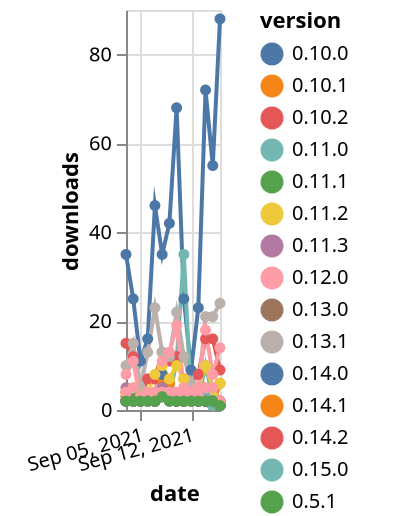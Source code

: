 {"$schema": "https://vega.github.io/schema/vega-lite/v5.json", "description": "A simple bar chart with embedded data.", "data": {"values": [{"date": "2021-09-03", "total": 5220, "delta": 2, "version": "0.11.3"}, {"date": "2021-09-04", "total": 5223, "delta": 3, "version": "0.11.3"}, {"date": "2021-09-05", "total": 5225, "delta": 2, "version": "0.11.3"}, {"date": "2021-09-06", "total": 5227, "delta": 2, "version": "0.11.3"}, {"date": "2021-09-07", "total": 5229, "delta": 2, "version": "0.11.3"}, {"date": "2021-09-08", "total": 5233, "delta": 4, "version": "0.11.3"}, {"date": "2021-09-09", "total": 5237, "delta": 4, "version": "0.11.3"}, {"date": "2021-09-10", "total": 5239, "delta": 2, "version": "0.11.3"}, {"date": "2021-09-11", "total": 5241, "delta": 2, "version": "0.11.3"}, {"date": "2021-09-12", "total": 5243, "delta": 2, "version": "0.11.3"}, {"date": "2021-09-13", "total": 5245, "delta": 2, "version": "0.11.3"}, {"date": "2021-09-14", "total": 5247, "delta": 2, "version": "0.11.3"}, {"date": "2021-09-15", "total": 5249, "delta": 2, "version": "0.11.3"}, {"date": "2021-09-16", "total": 5250, "delta": 1, "version": "0.11.3"}, {"date": "2021-09-03", "total": 1664, "delta": 35, "version": "1.5.2"}, {"date": "2021-09-04", "total": 1689, "delta": 25, "version": "1.5.2"}, {"date": "2021-09-05", "total": 1700, "delta": 11, "version": "1.5.2"}, {"date": "2021-09-06", "total": 1716, "delta": 16, "version": "1.5.2"}, {"date": "2021-09-07", "total": 1762, "delta": 46, "version": "1.5.2"}, {"date": "2021-09-08", "total": 1797, "delta": 35, "version": "1.5.2"}, {"date": "2021-09-09", "total": 1839, "delta": 42, "version": "1.5.2"}, {"date": "2021-09-10", "total": 1907, "delta": 68, "version": "1.5.2"}, {"date": "2021-09-11", "total": 1932, "delta": 25, "version": "1.5.2"}, {"date": "2021-09-12", "total": 1941, "delta": 9, "version": "1.5.2"}, {"date": "2021-09-13", "total": 1964, "delta": 23, "version": "1.5.2"}, {"date": "2021-09-14", "total": 2036, "delta": 72, "version": "1.5.2"}, {"date": "2021-09-15", "total": 2091, "delta": 55, "version": "1.5.2"}, {"date": "2021-09-16", "total": 2179, "delta": 88, "version": "1.5.2"}, {"date": "2021-09-03", "total": 13736, "delta": 4, "version": "1.1.0"}, {"date": "2021-09-04", "total": 13739, "delta": 3, "version": "1.1.0"}, {"date": "2021-09-05", "total": 13741, "delta": 2, "version": "1.1.0"}, {"date": "2021-09-06", "total": 13743, "delta": 2, "version": "1.1.0"}, {"date": "2021-09-07", "total": 13747, "delta": 4, "version": "1.1.0"}, {"date": "2021-09-08", "total": 13752, "delta": 5, "version": "1.1.0"}, {"date": "2021-09-09", "total": 13755, "delta": 3, "version": "1.1.0"}, {"date": "2021-09-10", "total": 13766, "delta": 11, "version": "1.1.0"}, {"date": "2021-09-11", "total": 13801, "delta": 35, "version": "1.1.0"}, {"date": "2021-09-12", "total": 13803, "delta": 2, "version": "1.1.0"}, {"date": "2021-09-13", "total": 13805, "delta": 2, "version": "1.1.0"}, {"date": "2021-09-14", "total": 13815, "delta": 10, "version": "1.1.0"}, {"date": "2021-09-15", "total": 13818, "delta": 3, "version": "1.1.0"}, {"date": "2021-09-16", "total": 13824, "delta": 6, "version": "1.1.0"}, {"date": "2021-09-03", "total": 4779, "delta": 2, "version": "0.10.1"}, {"date": "2021-09-04", "total": 4781, "delta": 2, "version": "0.10.1"}, {"date": "2021-09-05", "total": 4783, "delta": 2, "version": "0.10.1"}, {"date": "2021-09-06", "total": 4785, "delta": 2, "version": "0.10.1"}, {"date": "2021-09-07", "total": 4787, "delta": 2, "version": "0.10.1"}, {"date": "2021-09-08", "total": 4790, "delta": 3, "version": "0.10.1"}, {"date": "2021-09-09", "total": 4793, "delta": 3, "version": "0.10.1"}, {"date": "2021-09-10", "total": 4795, "delta": 2, "version": "0.10.1"}, {"date": "2021-09-11", "total": 4797, "delta": 2, "version": "0.10.1"}, {"date": "2021-09-12", "total": 4799, "delta": 2, "version": "0.10.1"}, {"date": "2021-09-13", "total": 4801, "delta": 2, "version": "0.10.1"}, {"date": "2021-09-14", "total": 4803, "delta": 2, "version": "0.10.1"}, {"date": "2021-09-15", "total": 4806, "delta": 3, "version": "0.10.1"}, {"date": "2021-09-16", "total": 4807, "delta": 1, "version": "0.10.1"}, {"date": "2021-09-03", "total": 8647, "delta": 15, "version": "0.14.2"}, {"date": "2021-09-04", "total": 8659, "delta": 12, "version": "0.14.2"}, {"date": "2021-09-05", "total": 8662, "delta": 3, "version": "0.14.2"}, {"date": "2021-09-06", "total": 8669, "delta": 7, "version": "0.14.2"}, {"date": "2021-09-07", "total": 8676, "delta": 7, "version": "0.14.2"}, {"date": "2021-09-08", "total": 8689, "delta": 13, "version": "0.14.2"}, {"date": "2021-09-09", "total": 8700, "delta": 11, "version": "0.14.2"}, {"date": "2021-09-10", "total": 8712, "delta": 12, "version": "0.14.2"}, {"date": "2021-09-11", "total": 8719, "delta": 7, "version": "0.14.2"}, {"date": "2021-09-12", "total": 8725, "delta": 6, "version": "0.14.2"}, {"date": "2021-09-13", "total": 8733, "delta": 8, "version": "0.14.2"}, {"date": "2021-09-14", "total": 8749, "delta": 16, "version": "0.14.2"}, {"date": "2021-09-15", "total": 8765, "delta": 16, "version": "0.14.2"}, {"date": "2021-09-16", "total": 8774, "delta": 9, "version": "0.14.2"}, {"date": "2021-09-03", "total": 1741, "delta": 3, "version": "1.5.1"}, {"date": "2021-09-04", "total": 1743, "delta": 2, "version": "1.5.1"}, {"date": "2021-09-05", "total": 1745, "delta": 2, "version": "1.5.1"}, {"date": "2021-09-06", "total": 1747, "delta": 2, "version": "1.5.1"}, {"date": "2021-09-07", "total": 1749, "delta": 2, "version": "1.5.1"}, {"date": "2021-09-08", "total": 1752, "delta": 3, "version": "1.5.1"}, {"date": "2021-09-09", "total": 1757, "delta": 5, "version": "1.5.1"}, {"date": "2021-09-10", "total": 1760, "delta": 3, "version": "1.5.1"}, {"date": "2021-09-11", "total": 1765, "delta": 5, "version": "1.5.1"}, {"date": "2021-09-12", "total": 1767, "delta": 2, "version": "1.5.1"}, {"date": "2021-09-13", "total": 1769, "delta": 2, "version": "1.5.1"}, {"date": "2021-09-14", "total": 1773, "delta": 4, "version": "1.5.1"}, {"date": "2021-09-15", "total": 1774, "delta": 1, "version": "1.5.1"}, {"date": "2021-09-16", "total": 1776, "delta": 2, "version": "1.5.1"}, {"date": "2021-09-03", "total": 10161, "delta": 5, "version": "1.3.0"}, {"date": "2021-09-04", "total": 10164, "delta": 3, "version": "1.3.0"}, {"date": "2021-09-05", "total": 10166, "delta": 2, "version": "1.3.0"}, {"date": "2021-09-06", "total": 10169, "delta": 3, "version": "1.3.0"}, {"date": "2021-09-07", "total": 10171, "delta": 2, "version": "1.3.0"}, {"date": "2021-09-08", "total": 10174, "delta": 3, "version": "1.3.0"}, {"date": "2021-09-09", "total": 10178, "delta": 4, "version": "1.3.0"}, {"date": "2021-09-10", "total": 10180, "delta": 2, "version": "1.3.0"}, {"date": "2021-09-11", "total": 10182, "delta": 2, "version": "1.3.0"}, {"date": "2021-09-12", "total": 10184, "delta": 2, "version": "1.3.0"}, {"date": "2021-09-13", "total": 10187, "delta": 3, "version": "1.3.0"}, {"date": "2021-09-14", "total": 10190, "delta": 3, "version": "1.3.0"}, {"date": "2021-09-15", "total": 10193, "delta": 3, "version": "1.3.0"}, {"date": "2021-09-16", "total": 10195, "delta": 2, "version": "1.3.0"}, {"date": "2021-09-03", "total": 7203, "delta": 4, "version": "0.14.1"}, {"date": "2021-09-04", "total": 7207, "delta": 4, "version": "0.14.1"}, {"date": "2021-09-05", "total": 7209, "delta": 2, "version": "0.14.1"}, {"date": "2021-09-06", "total": 7212, "delta": 3, "version": "0.14.1"}, {"date": "2021-09-07", "total": 7215, "delta": 3, "version": "0.14.1"}, {"date": "2021-09-08", "total": 7222, "delta": 7, "version": "0.14.1"}, {"date": "2021-09-09", "total": 7228, "delta": 6, "version": "0.14.1"}, {"date": "2021-09-10", "total": 7231, "delta": 3, "version": "0.14.1"}, {"date": "2021-09-11", "total": 7233, "delta": 2, "version": "0.14.1"}, {"date": "2021-09-12", "total": 7235, "delta": 2, "version": "0.14.1"}, {"date": "2021-09-13", "total": 7238, "delta": 3, "version": "0.14.1"}, {"date": "2021-09-14", "total": 7243, "delta": 5, "version": "0.14.1"}, {"date": "2021-09-15", "total": 7244, "delta": 1, "version": "0.14.1"}, {"date": "2021-09-16", "total": 7250, "delta": 6, "version": "0.14.1"}, {"date": "2021-09-03", "total": 2724, "delta": 2, "version": "1.0.0"}, {"date": "2021-09-04", "total": 2726, "delta": 2, "version": "1.0.0"}, {"date": "2021-09-05", "total": 2728, "delta": 2, "version": "1.0.0"}, {"date": "2021-09-06", "total": 2730, "delta": 2, "version": "1.0.0"}, {"date": "2021-09-07", "total": 2732, "delta": 2, "version": "1.0.0"}, {"date": "2021-09-08", "total": 2735, "delta": 3, "version": "1.0.0"}, {"date": "2021-09-09", "total": 2738, "delta": 3, "version": "1.0.0"}, {"date": "2021-09-10", "total": 2740, "delta": 2, "version": "1.0.0"}, {"date": "2021-09-11", "total": 2742, "delta": 2, "version": "1.0.0"}, {"date": "2021-09-12", "total": 2744, "delta": 2, "version": "1.0.0"}, {"date": "2021-09-13", "total": 2746, "delta": 2, "version": "1.0.0"}, {"date": "2021-09-14", "total": 2748, "delta": 2, "version": "1.0.0"}, {"date": "2021-09-15", "total": 2750, "delta": 2, "version": "1.0.0"}, {"date": "2021-09-16", "total": 2751, "delta": 1, "version": "1.0.0"}, {"date": "2021-09-03", "total": 7586, "delta": 2, "version": "0.8.1"}, {"date": "2021-09-04", "total": 7589, "delta": 3, "version": "0.8.1"}, {"date": "2021-09-05", "total": 7591, "delta": 2, "version": "0.8.1"}, {"date": "2021-09-06", "total": 7593, "delta": 2, "version": "0.8.1"}, {"date": "2021-09-07", "total": 7595, "delta": 2, "version": "0.8.1"}, {"date": "2021-09-08", "total": 7599, "delta": 4, "version": "0.8.1"}, {"date": "2021-09-09", "total": 7602, "delta": 3, "version": "0.8.1"}, {"date": "2021-09-10", "total": 7604, "delta": 2, "version": "0.8.1"}, {"date": "2021-09-11", "total": 7606, "delta": 2, "version": "0.8.1"}, {"date": "2021-09-12", "total": 7608, "delta": 2, "version": "0.8.1"}, {"date": "2021-09-13", "total": 7610, "delta": 2, "version": "0.8.1"}, {"date": "2021-09-14", "total": 7612, "delta": 2, "version": "0.8.1"}, {"date": "2021-09-15", "total": 7614, "delta": 2, "version": "0.8.1"}, {"date": "2021-09-16", "total": 7615, "delta": 1, "version": "0.8.1"}, {"date": "2021-09-03", "total": 6610, "delta": 2, "version": "0.8.2"}, {"date": "2021-09-04", "total": 6612, "delta": 2, "version": "0.8.2"}, {"date": "2021-09-05", "total": 6614, "delta": 2, "version": "0.8.2"}, {"date": "2021-09-06", "total": 6616, "delta": 2, "version": "0.8.2"}, {"date": "2021-09-07", "total": 6618, "delta": 2, "version": "0.8.2"}, {"date": "2021-09-08", "total": 6622, "delta": 4, "version": "0.8.2"}, {"date": "2021-09-09", "total": 6626, "delta": 4, "version": "0.8.2"}, {"date": "2021-09-10", "total": 6628, "delta": 2, "version": "0.8.2"}, {"date": "2021-09-11", "total": 6630, "delta": 2, "version": "0.8.2"}, {"date": "2021-09-12", "total": 6632, "delta": 2, "version": "0.8.2"}, {"date": "2021-09-13", "total": 6634, "delta": 2, "version": "0.8.2"}, {"date": "2021-09-14", "total": 6636, "delta": 2, "version": "0.8.2"}, {"date": "2021-09-15", "total": 6638, "delta": 2, "version": "0.8.2"}, {"date": "2021-09-16", "total": 6639, "delta": 1, "version": "0.8.2"}, {"date": "2021-09-03", "total": 4047, "delta": 2, "version": "0.11.2"}, {"date": "2021-09-04", "total": 4049, "delta": 2, "version": "0.11.2"}, {"date": "2021-09-05", "total": 4051, "delta": 2, "version": "0.11.2"}, {"date": "2021-09-06", "total": 4053, "delta": 2, "version": "0.11.2"}, {"date": "2021-09-07", "total": 4055, "delta": 2, "version": "0.11.2"}, {"date": "2021-09-08", "total": 4058, "delta": 3, "version": "0.11.2"}, {"date": "2021-09-09", "total": 4060, "delta": 2, "version": "0.11.2"}, {"date": "2021-09-10", "total": 4063, "delta": 3, "version": "0.11.2"}, {"date": "2021-09-11", "total": 4065, "delta": 2, "version": "0.11.2"}, {"date": "2021-09-12", "total": 4067, "delta": 2, "version": "0.11.2"}, {"date": "2021-09-13", "total": 4069, "delta": 2, "version": "0.11.2"}, {"date": "2021-09-14", "total": 4071, "delta": 2, "version": "0.11.2"}, {"date": "2021-09-15", "total": 4073, "delta": 2, "version": "0.11.2"}, {"date": "2021-09-16", "total": 4074, "delta": 1, "version": "0.11.2"}, {"date": "2021-09-03", "total": 2595, "delta": 2, "version": "0.10.0"}, {"date": "2021-09-04", "total": 2597, "delta": 2, "version": "0.10.0"}, {"date": "2021-09-05", "total": 2599, "delta": 2, "version": "0.10.0"}, {"date": "2021-09-06", "total": 2601, "delta": 2, "version": "0.10.0"}, {"date": "2021-09-07", "total": 2603, "delta": 2, "version": "0.10.0"}, {"date": "2021-09-08", "total": 2606, "delta": 3, "version": "0.10.0"}, {"date": "2021-09-09", "total": 2609, "delta": 3, "version": "0.10.0"}, {"date": "2021-09-10", "total": 2611, "delta": 2, "version": "0.10.0"}, {"date": "2021-09-11", "total": 2613, "delta": 2, "version": "0.10.0"}, {"date": "2021-09-12", "total": 2615, "delta": 2, "version": "0.10.0"}, {"date": "2021-09-13", "total": 2617, "delta": 2, "version": "0.10.0"}, {"date": "2021-09-14", "total": 2619, "delta": 2, "version": "0.10.0"}, {"date": "2021-09-15", "total": 2621, "delta": 2, "version": "0.10.0"}, {"date": "2021-09-16", "total": 2622, "delta": 1, "version": "0.10.0"}, {"date": "2021-09-03", "total": 10589, "delta": 3, "version": "0.9.1"}, {"date": "2021-09-04", "total": 10593, "delta": 4, "version": "0.9.1"}, {"date": "2021-09-05", "total": 10595, "delta": 2, "version": "0.9.1"}, {"date": "2021-09-06", "total": 10597, "delta": 2, "version": "0.9.1"}, {"date": "2021-09-07", "total": 10599, "delta": 2, "version": "0.9.1"}, {"date": "2021-09-08", "total": 10603, "delta": 4, "version": "0.9.1"}, {"date": "2021-09-09", "total": 10609, "delta": 6, "version": "0.9.1"}, {"date": "2021-09-10", "total": 10611, "delta": 2, "version": "0.9.1"}, {"date": "2021-09-11", "total": 10613, "delta": 2, "version": "0.9.1"}, {"date": "2021-09-12", "total": 10615, "delta": 2, "version": "0.9.1"}, {"date": "2021-09-13", "total": 10617, "delta": 2, "version": "0.9.1"}, {"date": "2021-09-14", "total": 10620, "delta": 3, "version": "0.9.1"}, {"date": "2021-09-15", "total": 10622, "delta": 2, "version": "0.9.1"}, {"date": "2021-09-16", "total": 10623, "delta": 1, "version": "0.9.1"}, {"date": "2021-09-03", "total": 3300, "delta": 2, "version": "0.8.0"}, {"date": "2021-09-04", "total": 3302, "delta": 2, "version": "0.8.0"}, {"date": "2021-09-05", "total": 3304, "delta": 2, "version": "0.8.0"}, {"date": "2021-09-06", "total": 3306, "delta": 2, "version": "0.8.0"}, {"date": "2021-09-07", "total": 3308, "delta": 2, "version": "0.8.0"}, {"date": "2021-09-08", "total": 3312, "delta": 4, "version": "0.8.0"}, {"date": "2021-09-09", "total": 3314, "delta": 2, "version": "0.8.0"}, {"date": "2021-09-10", "total": 3316, "delta": 2, "version": "0.8.0"}, {"date": "2021-09-11", "total": 3318, "delta": 2, "version": "0.8.0"}, {"date": "2021-09-12", "total": 3320, "delta": 2, "version": "0.8.0"}, {"date": "2021-09-13", "total": 3322, "delta": 2, "version": "0.8.0"}, {"date": "2021-09-14", "total": 3324, "delta": 2, "version": "0.8.0"}, {"date": "2021-09-15", "total": 3326, "delta": 2, "version": "0.8.0"}, {"date": "2021-09-16", "total": 3327, "delta": 1, "version": "0.8.0"}, {"date": "2021-09-03", "total": 2182, "delta": 2, "version": "1.2.0"}, {"date": "2021-09-04", "total": 2185, "delta": 3, "version": "1.2.0"}, {"date": "2021-09-05", "total": 2187, "delta": 2, "version": "1.2.0"}, {"date": "2021-09-06", "total": 2190, "delta": 3, "version": "1.2.0"}, {"date": "2021-09-07", "total": 2192, "delta": 2, "version": "1.2.0"}, {"date": "2021-09-08", "total": 2196, "delta": 4, "version": "1.2.0"}, {"date": "2021-09-09", "total": 2199, "delta": 3, "version": "1.2.0"}, {"date": "2021-09-10", "total": 2201, "delta": 2, "version": "1.2.0"}, {"date": "2021-09-11", "total": 2203, "delta": 2, "version": "1.2.0"}, {"date": "2021-09-12", "total": 2205, "delta": 2, "version": "1.2.0"}, {"date": "2021-09-13", "total": 2207, "delta": 2, "version": "1.2.0"}, {"date": "2021-09-14", "total": 2209, "delta": 2, "version": "1.2.0"}, {"date": "2021-09-15", "total": 2211, "delta": 2, "version": "1.2.0"}, {"date": "2021-09-16", "total": 2212, "delta": 1, "version": "1.2.0"}, {"date": "2021-09-03", "total": 2463, "delta": 2, "version": "0.13.0"}, {"date": "2021-09-04", "total": 2465, "delta": 2, "version": "0.13.0"}, {"date": "2021-09-05", "total": 2467, "delta": 2, "version": "0.13.0"}, {"date": "2021-09-06", "total": 2469, "delta": 2, "version": "0.13.0"}, {"date": "2021-09-07", "total": 2471, "delta": 2, "version": "0.13.0"}, {"date": "2021-09-08", "total": 2476, "delta": 5, "version": "0.13.0"}, {"date": "2021-09-09", "total": 2480, "delta": 4, "version": "0.13.0"}, {"date": "2021-09-10", "total": 2482, "delta": 2, "version": "0.13.0"}, {"date": "2021-09-11", "total": 2484, "delta": 2, "version": "0.13.0"}, {"date": "2021-09-12", "total": 2486, "delta": 2, "version": "0.13.0"}, {"date": "2021-09-13", "total": 2488, "delta": 2, "version": "0.13.0"}, {"date": "2021-09-14", "total": 2490, "delta": 2, "version": "0.13.0"}, {"date": "2021-09-15", "total": 2491, "delta": 1, "version": "0.13.0"}, {"date": "2021-09-16", "total": 2492, "delta": 1, "version": "0.13.0"}, {"date": "2021-09-03", "total": 2652, "delta": 2, "version": "1.2.1"}, {"date": "2021-09-04", "total": 2654, "delta": 2, "version": "1.2.1"}, {"date": "2021-09-05", "total": 2656, "delta": 2, "version": "1.2.1"}, {"date": "2021-09-06", "total": 2658, "delta": 2, "version": "1.2.1"}, {"date": "2021-09-07", "total": 2660, "delta": 2, "version": "1.2.1"}, {"date": "2021-09-08", "total": 2663, "delta": 3, "version": "1.2.1"}, {"date": "2021-09-09", "total": 2667, "delta": 4, "version": "1.2.1"}, {"date": "2021-09-10", "total": 2670, "delta": 3, "version": "1.2.1"}, {"date": "2021-09-11", "total": 2672, "delta": 2, "version": "1.2.1"}, {"date": "2021-09-12", "total": 2674, "delta": 2, "version": "1.2.1"}, {"date": "2021-09-13", "total": 2676, "delta": 2, "version": "1.2.1"}, {"date": "2021-09-14", "total": 2679, "delta": 3, "version": "1.2.1"}, {"date": "2021-09-15", "total": 2682, "delta": 3, "version": "1.2.1"}, {"date": "2021-09-16", "total": 2683, "delta": 1, "version": "1.2.1"}, {"date": "2021-09-03", "total": 2860, "delta": 2, "version": "0.14.0"}, {"date": "2021-09-04", "total": 2862, "delta": 2, "version": "0.14.0"}, {"date": "2021-09-05", "total": 2864, "delta": 2, "version": "0.14.0"}, {"date": "2021-09-06", "total": 2867, "delta": 3, "version": "0.14.0"}, {"date": "2021-09-07", "total": 2869, "delta": 2, "version": "0.14.0"}, {"date": "2021-09-08", "total": 2877, "delta": 8, "version": "0.14.0"}, {"date": "2021-09-09", "total": 2881, "delta": 4, "version": "0.14.0"}, {"date": "2021-09-10", "total": 2884, "delta": 3, "version": "0.14.0"}, {"date": "2021-09-11", "total": 2886, "delta": 2, "version": "0.14.0"}, {"date": "2021-09-12", "total": 2888, "delta": 2, "version": "0.14.0"}, {"date": "2021-09-13", "total": 2890, "delta": 2, "version": "0.14.0"}, {"date": "2021-09-14", "total": 2892, "delta": 2, "version": "0.14.0"}, {"date": "2021-09-15", "total": 2893, "delta": 1, "version": "0.14.0"}, {"date": "2021-09-16", "total": 2895, "delta": 2, "version": "0.14.0"}, {"date": "2021-09-03", "total": 2318, "delta": 2, "version": "0.11.1"}, {"date": "2021-09-04", "total": 2320, "delta": 2, "version": "0.11.1"}, {"date": "2021-09-05", "total": 2322, "delta": 2, "version": "0.11.1"}, {"date": "2021-09-06", "total": 2324, "delta": 2, "version": "0.11.1"}, {"date": "2021-09-07", "total": 2326, "delta": 2, "version": "0.11.1"}, {"date": "2021-09-08", "total": 2329, "delta": 3, "version": "0.11.1"}, {"date": "2021-09-09", "total": 2331, "delta": 2, "version": "0.11.1"}, {"date": "2021-09-10", "total": 2333, "delta": 2, "version": "0.11.1"}, {"date": "2021-09-11", "total": 2335, "delta": 2, "version": "0.11.1"}, {"date": "2021-09-12", "total": 2337, "delta": 2, "version": "0.11.1"}, {"date": "2021-09-13", "total": 2339, "delta": 2, "version": "0.11.1"}, {"date": "2021-09-14", "total": 2341, "delta": 2, "version": "0.11.1"}, {"date": "2021-09-15", "total": 2343, "delta": 2, "version": "0.11.1"}, {"date": "2021-09-16", "total": 2344, "delta": 1, "version": "0.11.1"}, {"date": "2021-09-03", "total": 4692, "delta": 2, "version": "0.7.2"}, {"date": "2021-09-04", "total": 4694, "delta": 2, "version": "0.7.2"}, {"date": "2021-09-05", "total": 4696, "delta": 2, "version": "0.7.2"}, {"date": "2021-09-06", "total": 4698, "delta": 2, "version": "0.7.2"}, {"date": "2021-09-07", "total": 4700, "delta": 2, "version": "0.7.2"}, {"date": "2021-09-08", "total": 4705, "delta": 5, "version": "0.7.2"}, {"date": "2021-09-09", "total": 4707, "delta": 2, "version": "0.7.2"}, {"date": "2021-09-10", "total": 4709, "delta": 2, "version": "0.7.2"}, {"date": "2021-09-11", "total": 4711, "delta": 2, "version": "0.7.2"}, {"date": "2021-09-12", "total": 4713, "delta": 2, "version": "0.7.2"}, {"date": "2021-09-13", "total": 4715, "delta": 2, "version": "0.7.2"}, {"date": "2021-09-14", "total": 4717, "delta": 2, "version": "0.7.2"}, {"date": "2021-09-15", "total": 4719, "delta": 2, "version": "0.7.2"}, {"date": "2021-09-16", "total": 4720, "delta": 1, "version": "0.7.2"}, {"date": "2021-09-03", "total": 1317, "delta": 4, "version": "1.5.0"}, {"date": "2021-09-04", "total": 1319, "delta": 2, "version": "1.5.0"}, {"date": "2021-09-05", "total": 1321, "delta": 2, "version": "1.5.0"}, {"date": "2021-09-06", "total": 1323, "delta": 2, "version": "1.5.0"}, {"date": "2021-09-07", "total": 1325, "delta": 2, "version": "1.5.0"}, {"date": "2021-09-08", "total": 1328, "delta": 3, "version": "1.5.0"}, {"date": "2021-09-09", "total": 1331, "delta": 3, "version": "1.5.0"}, {"date": "2021-09-10", "total": 1333, "delta": 2, "version": "1.5.0"}, {"date": "2021-09-11", "total": 1335, "delta": 2, "version": "1.5.0"}, {"date": "2021-09-12", "total": 1337, "delta": 2, "version": "1.5.0"}, {"date": "2021-09-13", "total": 1339, "delta": 2, "version": "1.5.0"}, {"date": "2021-09-14", "total": 1341, "delta": 2, "version": "1.5.0"}, {"date": "2021-09-15", "total": 1342, "delta": 1, "version": "1.5.0"}, {"date": "2021-09-16", "total": 1343, "delta": 1, "version": "1.5.0"}, {"date": "2021-09-03", "total": 13738, "delta": 10, "version": "0.13.1"}, {"date": "2021-09-04", "total": 13753, "delta": 15, "version": "0.13.1"}, {"date": "2021-09-05", "total": 13758, "delta": 5, "version": "0.13.1"}, {"date": "2021-09-06", "total": 13771, "delta": 13, "version": "0.13.1"}, {"date": "2021-09-07", "total": 13794, "delta": 23, "version": "0.13.1"}, {"date": "2021-09-08", "total": 13807, "delta": 13, "version": "0.13.1"}, {"date": "2021-09-09", "total": 13819, "delta": 12, "version": "0.13.1"}, {"date": "2021-09-10", "total": 13841, "delta": 22, "version": "0.13.1"}, {"date": "2021-09-11", "total": 13853, "delta": 12, "version": "0.13.1"}, {"date": "2021-09-12", "total": 13859, "delta": 6, "version": "0.13.1"}, {"date": "2021-09-13", "total": 13863, "delta": 4, "version": "0.13.1"}, {"date": "2021-09-14", "total": 13884, "delta": 21, "version": "0.13.1"}, {"date": "2021-09-15", "total": 13905, "delta": 21, "version": "0.13.1"}, {"date": "2021-09-16", "total": 13929, "delta": 24, "version": "0.13.1"}, {"date": "2021-09-03", "total": 8719, "delta": 4, "version": "0.6.0"}, {"date": "2021-09-04", "total": 8724, "delta": 5, "version": "0.6.0"}, {"date": "2021-09-05", "total": 8727, "delta": 3, "version": "0.6.0"}, {"date": "2021-09-06", "total": 8731, "delta": 4, "version": "0.6.0"}, {"date": "2021-09-07", "total": 8739, "delta": 8, "version": "0.6.0"}, {"date": "2021-09-08", "total": 8749, "delta": 10, "version": "0.6.0"}, {"date": "2021-09-09", "total": 8756, "delta": 7, "version": "0.6.0"}, {"date": "2021-09-10", "total": 8766, "delta": 10, "version": "0.6.0"}, {"date": "2021-09-11", "total": 8773, "delta": 7, "version": "0.6.0"}, {"date": "2021-09-12", "total": 8776, "delta": 3, "version": "0.6.0"}, {"date": "2021-09-13", "total": 8781, "delta": 5, "version": "0.6.0"}, {"date": "2021-09-14", "total": 8791, "delta": 10, "version": "0.6.0"}, {"date": "2021-09-15", "total": 8796, "delta": 5, "version": "0.6.0"}, {"date": "2021-09-16", "total": 8802, "delta": 6, "version": "0.6.0"}, {"date": "2021-09-03", "total": 2342, "delta": 2, "version": "0.15.0"}, {"date": "2021-09-04", "total": 2344, "delta": 2, "version": "0.15.0"}, {"date": "2021-09-05", "total": 2346, "delta": 2, "version": "0.15.0"}, {"date": "2021-09-06", "total": 2348, "delta": 2, "version": "0.15.0"}, {"date": "2021-09-07", "total": 2350, "delta": 2, "version": "0.15.0"}, {"date": "2021-09-08", "total": 2354, "delta": 4, "version": "0.15.0"}, {"date": "2021-09-09", "total": 2357, "delta": 3, "version": "0.15.0"}, {"date": "2021-09-10", "total": 2360, "delta": 3, "version": "0.15.0"}, {"date": "2021-09-11", "total": 2363, "delta": 3, "version": "0.15.0"}, {"date": "2021-09-12", "total": 2365, "delta": 2, "version": "0.15.0"}, {"date": "2021-09-13", "total": 2367, "delta": 2, "version": "0.15.0"}, {"date": "2021-09-14", "total": 2370, "delta": 3, "version": "0.15.0"}, {"date": "2021-09-15", "total": 2371, "delta": 1, "version": "0.15.0"}, {"date": "2021-09-16", "total": 2373, "delta": 2, "version": "0.15.0"}, {"date": "2021-09-03", "total": 8734, "delta": 8, "version": "1.4.0"}, {"date": "2021-09-04", "total": 8745, "delta": 11, "version": "1.4.0"}, {"date": "2021-09-05", "total": 8747, "delta": 2, "version": "1.4.0"}, {"date": "2021-09-06", "total": 8751, "delta": 4, "version": "1.4.0"}, {"date": "2021-09-07", "total": 8755, "delta": 4, "version": "1.4.0"}, {"date": "2021-09-08", "total": 8766, "delta": 11, "version": "1.4.0"}, {"date": "2021-09-09", "total": 8779, "delta": 13, "version": "1.4.0"}, {"date": "2021-09-10", "total": 8798, "delta": 19, "version": "1.4.0"}, {"date": "2021-09-11", "total": 8803, "delta": 5, "version": "1.4.0"}, {"date": "2021-09-12", "total": 8807, "delta": 4, "version": "1.4.0"}, {"date": "2021-09-13", "total": 8812, "delta": 5, "version": "1.4.0"}, {"date": "2021-09-14", "total": 8830, "delta": 18, "version": "1.4.0"}, {"date": "2021-09-15", "total": 8838, "delta": 8, "version": "1.4.0"}, {"date": "2021-09-16", "total": 8852, "delta": 14, "version": "1.4.0"}, {"date": "2021-09-03", "total": 2343, "delta": 2, "version": "0.11.0"}, {"date": "2021-09-04", "total": 2345, "delta": 2, "version": "0.11.0"}, {"date": "2021-09-05", "total": 2347, "delta": 2, "version": "0.11.0"}, {"date": "2021-09-06", "total": 2349, "delta": 2, "version": "0.11.0"}, {"date": "2021-09-07", "total": 2351, "delta": 2, "version": "0.11.0"}, {"date": "2021-09-08", "total": 2354, "delta": 3, "version": "0.11.0"}, {"date": "2021-09-09", "total": 2356, "delta": 2, "version": "0.11.0"}, {"date": "2021-09-10", "total": 2358, "delta": 2, "version": "0.11.0"}, {"date": "2021-09-11", "total": 2360, "delta": 2, "version": "0.11.0"}, {"date": "2021-09-12", "total": 2362, "delta": 2, "version": "0.11.0"}, {"date": "2021-09-13", "total": 2364, "delta": 2, "version": "0.11.0"}, {"date": "2021-09-14", "total": 2366, "delta": 2, "version": "0.11.0"}, {"date": "2021-09-15", "total": 2368, "delta": 2, "version": "0.11.0"}, {"date": "2021-09-16", "total": 2369, "delta": 1, "version": "0.11.0"}, {"date": "2021-09-03", "total": 4463, "delta": 2, "version": "0.10.2"}, {"date": "2021-09-04", "total": 4465, "delta": 2, "version": "0.10.2"}, {"date": "2021-09-05", "total": 4467, "delta": 2, "version": "0.10.2"}, {"date": "2021-09-06", "total": 4469, "delta": 2, "version": "0.10.2"}, {"date": "2021-09-07", "total": 4471, "delta": 2, "version": "0.10.2"}, {"date": "2021-09-08", "total": 4474, "delta": 3, "version": "0.10.2"}, {"date": "2021-09-09", "total": 4478, "delta": 4, "version": "0.10.2"}, {"date": "2021-09-10", "total": 4480, "delta": 2, "version": "0.10.2"}, {"date": "2021-09-11", "total": 4482, "delta": 2, "version": "0.10.2"}, {"date": "2021-09-12", "total": 4484, "delta": 2, "version": "0.10.2"}, {"date": "2021-09-13", "total": 4486, "delta": 2, "version": "0.10.2"}, {"date": "2021-09-14", "total": 4488, "delta": 2, "version": "0.10.2"}, {"date": "2021-09-15", "total": 4490, "delta": 2, "version": "0.10.2"}, {"date": "2021-09-16", "total": 4491, "delta": 1, "version": "0.10.2"}, {"date": "2021-09-03", "total": 2719, "delta": 2, "version": "0.9.0"}, {"date": "2021-09-04", "total": 2721, "delta": 2, "version": "0.9.0"}, {"date": "2021-09-05", "total": 2723, "delta": 2, "version": "0.9.0"}, {"date": "2021-09-06", "total": 2725, "delta": 2, "version": "0.9.0"}, {"date": "2021-09-07", "total": 2727, "delta": 2, "version": "0.9.0"}, {"date": "2021-09-08", "total": 2730, "delta": 3, "version": "0.9.0"}, {"date": "2021-09-09", "total": 2733, "delta": 3, "version": "0.9.0"}, {"date": "2021-09-10", "total": 2735, "delta": 2, "version": "0.9.0"}, {"date": "2021-09-11", "total": 2737, "delta": 2, "version": "0.9.0"}, {"date": "2021-09-12", "total": 2739, "delta": 2, "version": "0.9.0"}, {"date": "2021-09-13", "total": 2741, "delta": 2, "version": "0.9.0"}, {"date": "2021-09-14", "total": 2743, "delta": 2, "version": "0.9.0"}, {"date": "2021-09-15", "total": 2745, "delta": 2, "version": "0.9.0"}, {"date": "2021-09-16", "total": 2746, "delta": 1, "version": "0.9.0"}, {"date": "2021-09-03", "total": 6166, "delta": 4, "version": "0.12.0"}, {"date": "2021-09-04", "total": 6171, "delta": 5, "version": "0.12.0"}, {"date": "2021-09-05", "total": 6174, "delta": 3, "version": "0.12.0"}, {"date": "2021-09-06", "total": 6176, "delta": 2, "version": "0.12.0"}, {"date": "2021-09-07", "total": 6179, "delta": 3, "version": "0.12.0"}, {"date": "2021-09-08", "total": 6183, "delta": 4, "version": "0.12.0"}, {"date": "2021-09-09", "total": 6187, "delta": 4, "version": "0.12.0"}, {"date": "2021-09-10", "total": 6191, "delta": 4, "version": "0.12.0"}, {"date": "2021-09-11", "total": 6194, "delta": 3, "version": "0.12.0"}, {"date": "2021-09-12", "total": 6196, "delta": 2, "version": "0.12.0"}, {"date": "2021-09-13", "total": 6199, "delta": 3, "version": "0.12.0"}, {"date": "2021-09-14", "total": 6204, "delta": 5, "version": "0.12.0"}, {"date": "2021-09-15", "total": 6209, "delta": 5, "version": "0.12.0"}, {"date": "2021-09-16", "total": 6211, "delta": 2, "version": "0.12.0"}, {"date": "2021-09-03", "total": 2542, "delta": 2, "version": "0.5.1"}, {"date": "2021-09-04", "total": 2544, "delta": 2, "version": "0.5.1"}, {"date": "2021-09-05", "total": 2546, "delta": 2, "version": "0.5.1"}, {"date": "2021-09-06", "total": 2548, "delta": 2, "version": "0.5.1"}, {"date": "2021-09-07", "total": 2550, "delta": 2, "version": "0.5.1"}, {"date": "2021-09-08", "total": 2553, "delta": 3, "version": "0.5.1"}, {"date": "2021-09-09", "total": 2555, "delta": 2, "version": "0.5.1"}, {"date": "2021-09-10", "total": 2557, "delta": 2, "version": "0.5.1"}, {"date": "2021-09-11", "total": 2559, "delta": 2, "version": "0.5.1"}, {"date": "2021-09-12", "total": 2561, "delta": 2, "version": "0.5.1"}, {"date": "2021-09-13", "total": 2563, "delta": 2, "version": "0.5.1"}, {"date": "2021-09-14", "total": 2565, "delta": 2, "version": "0.5.1"}, {"date": "2021-09-15", "total": 2567, "delta": 2, "version": "0.5.1"}, {"date": "2021-09-16", "total": 2568, "delta": 1, "version": "0.5.1"}]}, "width": "container", "mark": {"type": "line", "point": {"filled": true}}, "encoding": {"x": {"field": "date", "type": "temporal", "timeUnit": "yearmonthdate", "title": "date", "axis": {"labelAngle": -15}}, "y": {"field": "delta", "type": "quantitative", "title": "downloads"}, "color": {"field": "version", "type": "nominal"}, "tooltip": {"field": "delta"}}}